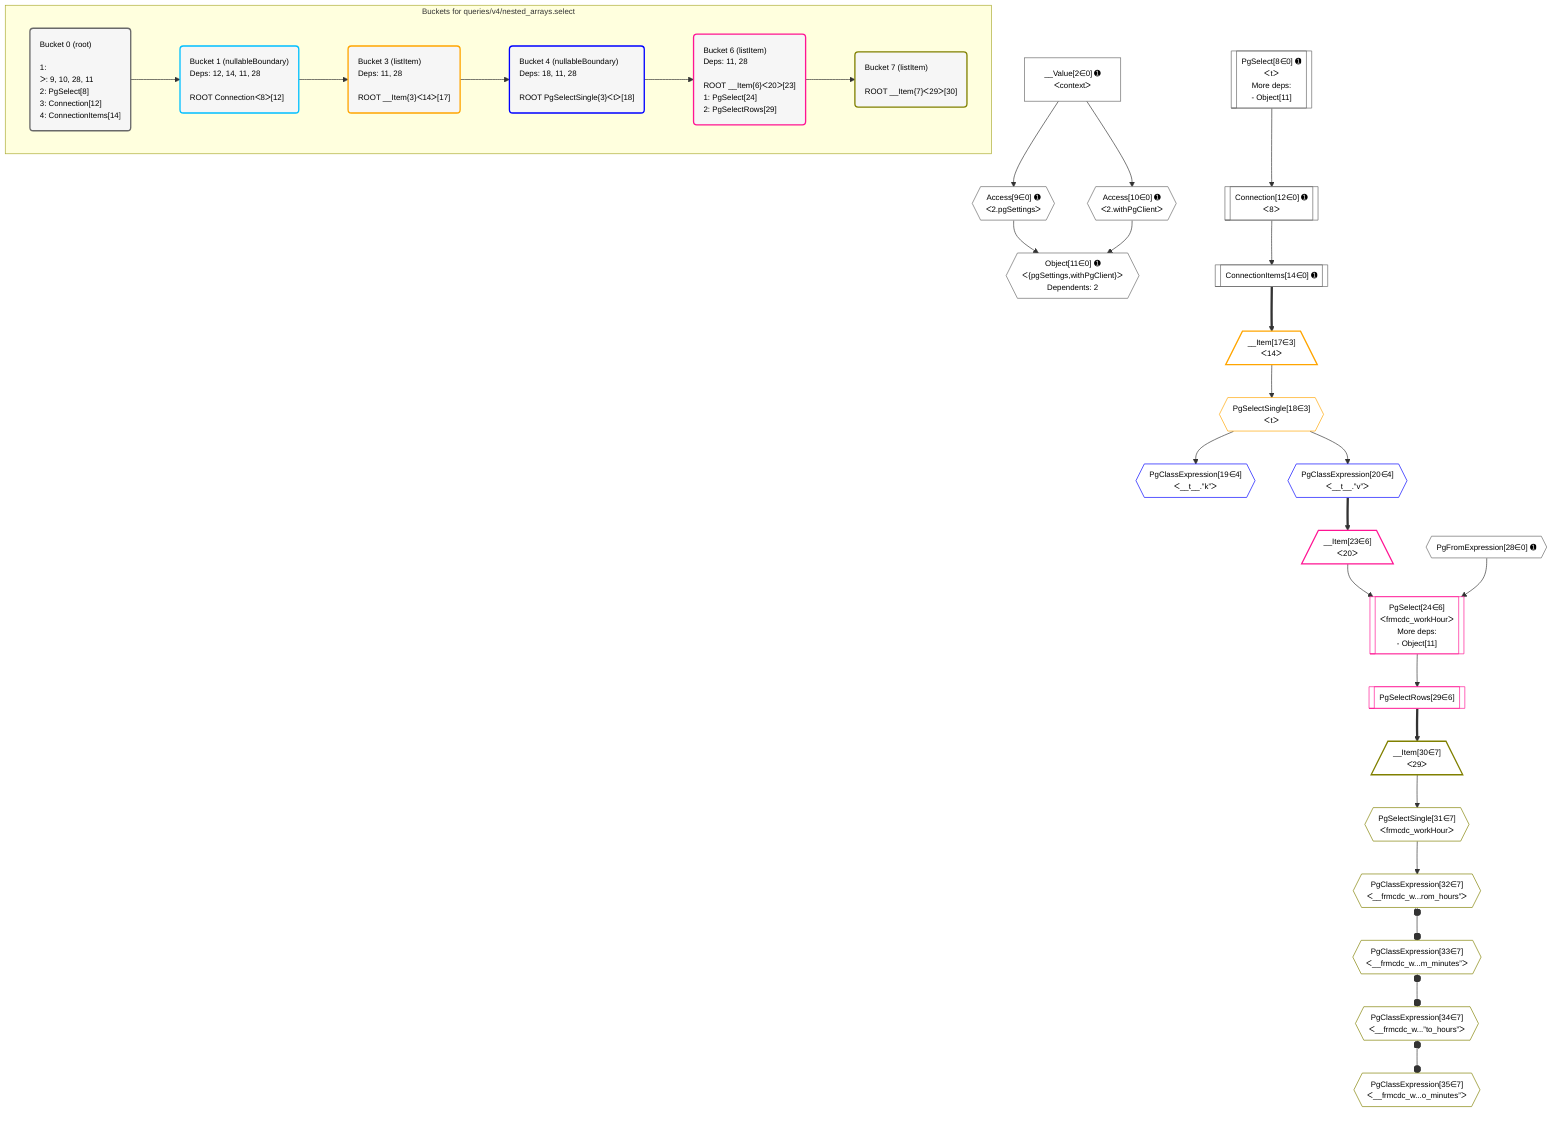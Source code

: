 %%{init: {'themeVariables': { 'fontSize': '12px'}}}%%
graph TD
    classDef path fill:#eee,stroke:#000,color:#000
    classDef plan fill:#fff,stroke-width:1px,color:#000
    classDef itemplan fill:#fff,stroke-width:2px,color:#000
    classDef unbatchedplan fill:#dff,stroke-width:1px,color:#000
    classDef sideeffectplan fill:#fcc,stroke-width:2px,color:#000
    classDef bucket fill:#f6f6f6,color:#000,stroke-width:2px,text-align:left

    subgraph "Buckets for queries/v4/nested_arrays.select"
    Bucket0("Bucket 0 (root)<br /><br />1: <br />ᐳ: 9, 10, 28, 11<br />2: PgSelect[8]<br />3: Connection[12]<br />4: ConnectionItems[14]"):::bucket
    Bucket1("Bucket 1 (nullableBoundary)<br />Deps: 12, 14, 11, 28<br /><br />ROOT Connectionᐸ8ᐳ[12]"):::bucket
    Bucket3("Bucket 3 (listItem)<br />Deps: 11, 28<br /><br />ROOT __Item{3}ᐸ14ᐳ[17]"):::bucket
    Bucket4("Bucket 4 (nullableBoundary)<br />Deps: 18, 11, 28<br /><br />ROOT PgSelectSingle{3}ᐸtᐳ[18]"):::bucket
    Bucket6("Bucket 6 (listItem)<br />Deps: 11, 28<br /><br />ROOT __Item{6}ᐸ20ᐳ[23]<br />1: PgSelect[24]<br />2: PgSelectRows[29]"):::bucket
    Bucket7("Bucket 7 (listItem)<br /><br />ROOT __Item{7}ᐸ29ᐳ[30]"):::bucket
    end
    Bucket0 --> Bucket1
    Bucket1 --> Bucket3
    Bucket3 --> Bucket4
    Bucket4 --> Bucket6
    Bucket6 --> Bucket7

    %% plan dependencies
    Object11{{"Object[11∈0] ➊<br />ᐸ{pgSettings,withPgClient}ᐳ<br />Dependents: 2"}}:::plan
    Access9{{"Access[9∈0] ➊<br />ᐸ2.pgSettingsᐳ"}}:::plan
    Access10{{"Access[10∈0] ➊<br />ᐸ2.withPgClientᐳ"}}:::plan
    Access9 & Access10 --> Object11
    PgSelect8[["PgSelect[8∈0] ➊<br />ᐸtᐳ<br />More deps:<br />- Object[11]"]]:::plan
    __Value2["__Value[2∈0] ➊<br />ᐸcontextᐳ"]:::plan
    __Value2 --> Access9
    __Value2 --> Access10
    Connection12[["Connection[12∈0] ➊<br />ᐸ8ᐳ"]]:::plan
    PgSelect8 --> Connection12
    ConnectionItems14[["ConnectionItems[14∈0] ➊"]]:::plan
    Connection12 --> ConnectionItems14
    PgFromExpression28{{"PgFromExpression[28∈0] ➊"}}:::plan
    __Item17[/"__Item[17∈3]<br />ᐸ14ᐳ"\]:::itemplan
    ConnectionItems14 ==> __Item17
    PgSelectSingle18{{"PgSelectSingle[18∈3]<br />ᐸtᐳ"}}:::plan
    __Item17 --> PgSelectSingle18
    PgClassExpression19{{"PgClassExpression[19∈4]<br />ᐸ__t__.”k”ᐳ"}}:::plan
    PgSelectSingle18 --> PgClassExpression19
    PgClassExpression20{{"PgClassExpression[20∈4]<br />ᐸ__t__.”v”ᐳ"}}:::plan
    PgSelectSingle18 --> PgClassExpression20
    PgSelect24[["PgSelect[24∈6]<br />ᐸfrmcdc_workHourᐳ<br />More deps:<br />- Object[11]"]]:::plan
    __Item23[/"__Item[23∈6]<br />ᐸ20ᐳ"\]:::itemplan
    __Item23 & PgFromExpression28 --> PgSelect24
    PgClassExpression20 ==> __Item23
    PgSelectRows29[["PgSelectRows[29∈6]"]]:::plan
    PgSelect24 --> PgSelectRows29
    __Item30[/"__Item[30∈7]<br />ᐸ29ᐳ"\]:::itemplan
    PgSelectRows29 ==> __Item30
    PgSelectSingle31{{"PgSelectSingle[31∈7]<br />ᐸfrmcdc_workHourᐳ"}}:::plan
    __Item30 --> PgSelectSingle31
    PgClassExpression32{{"PgClassExpression[32∈7]<br />ᐸ__frmcdc_w...rom_hours”ᐳ"}}:::plan
    PgSelectSingle31 --> PgClassExpression32
    PgClassExpression33{{"PgClassExpression[33∈7]<br />ᐸ__frmcdc_w...m_minutes”ᐳ"}}:::plan
    PgClassExpression32 o--o PgClassExpression33
    PgClassExpression34{{"PgClassExpression[34∈7]<br />ᐸ__frmcdc_w...”to_hours”ᐳ"}}:::plan
    PgClassExpression33 o--o PgClassExpression34
    PgClassExpression35{{"PgClassExpression[35∈7]<br />ᐸ__frmcdc_w...o_minutes”ᐳ"}}:::plan
    PgClassExpression34 o--o PgClassExpression35

    %% define steps
    classDef bucket0 stroke:#696969
    class Bucket0,__Value2,PgSelect8,Access9,Access10,Object11,Connection12,ConnectionItems14,PgFromExpression28 bucket0
    classDef bucket1 stroke:#00bfff
    class Bucket1 bucket1
    classDef bucket3 stroke:#ffa500
    class Bucket3,__Item17,PgSelectSingle18 bucket3
    classDef bucket4 stroke:#0000ff
    class Bucket4,PgClassExpression19,PgClassExpression20 bucket4
    classDef bucket6 stroke:#ff1493
    class Bucket6,__Item23,PgSelect24,PgSelectRows29 bucket6
    classDef bucket7 stroke:#808000
    class Bucket7,__Item30,PgSelectSingle31,PgClassExpression32,PgClassExpression33,PgClassExpression34,PgClassExpression35 bucket7